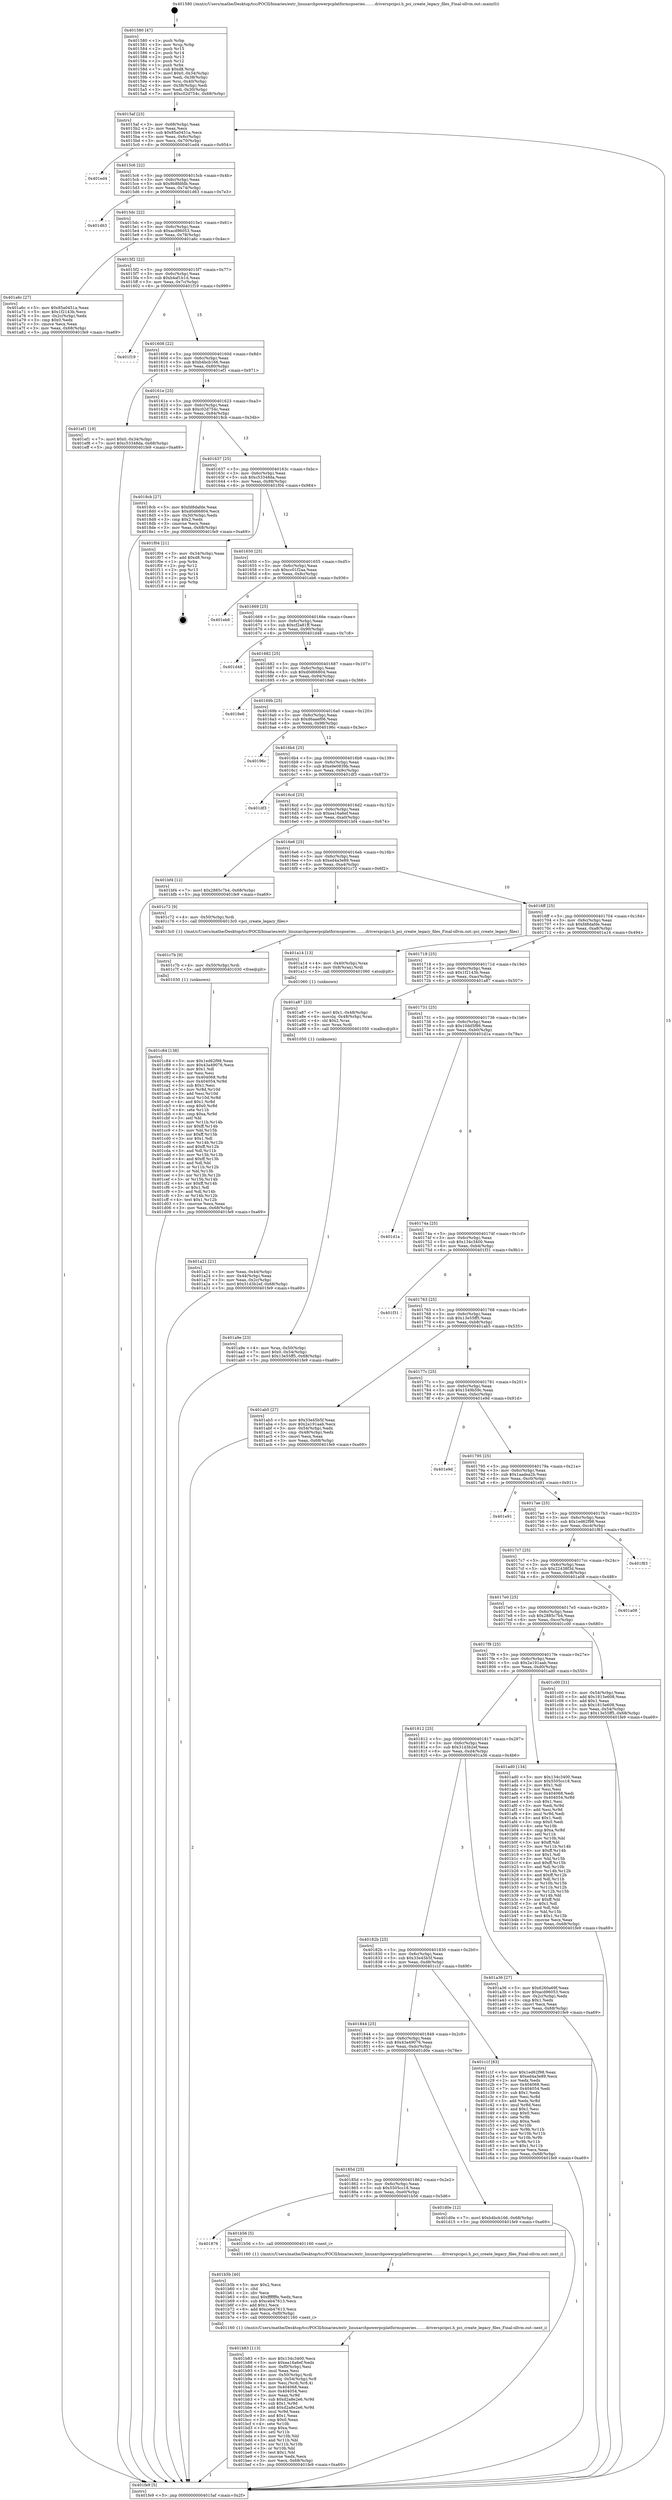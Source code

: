 digraph "0x401580" {
  label = "0x401580 (/mnt/c/Users/mathe/Desktop/tcc/POCII/binaries/extr_linuxarchpowerpcplatformspseries........driverspcipci.h_pci_create_legacy_files_Final-ollvm.out::main(0))"
  labelloc = "t"
  node[shape=record]

  Entry [label="",width=0.3,height=0.3,shape=circle,fillcolor=black,style=filled]
  "0x4015af" [label="{
     0x4015af [23]\l
     | [instrs]\l
     &nbsp;&nbsp;0x4015af \<+3\>: mov -0x68(%rbp),%eax\l
     &nbsp;&nbsp;0x4015b2 \<+2\>: mov %eax,%ecx\l
     &nbsp;&nbsp;0x4015b4 \<+6\>: sub $0x85a0451a,%ecx\l
     &nbsp;&nbsp;0x4015ba \<+3\>: mov %eax,-0x6c(%rbp)\l
     &nbsp;&nbsp;0x4015bd \<+3\>: mov %ecx,-0x70(%rbp)\l
     &nbsp;&nbsp;0x4015c0 \<+6\>: je 0000000000401ed4 \<main+0x954\>\l
  }"]
  "0x401ed4" [label="{
     0x401ed4\l
  }", style=dashed]
  "0x4015c6" [label="{
     0x4015c6 [22]\l
     | [instrs]\l
     &nbsp;&nbsp;0x4015c6 \<+5\>: jmp 00000000004015cb \<main+0x4b\>\l
     &nbsp;&nbsp;0x4015cb \<+3\>: mov -0x6c(%rbp),%eax\l
     &nbsp;&nbsp;0x4015ce \<+5\>: sub $0x9b8fdfdb,%eax\l
     &nbsp;&nbsp;0x4015d3 \<+3\>: mov %eax,-0x74(%rbp)\l
     &nbsp;&nbsp;0x4015d6 \<+6\>: je 0000000000401d63 \<main+0x7e3\>\l
  }"]
  Exit [label="",width=0.3,height=0.3,shape=circle,fillcolor=black,style=filled,peripheries=2]
  "0x401d63" [label="{
     0x401d63\l
  }", style=dashed]
  "0x4015dc" [label="{
     0x4015dc [22]\l
     | [instrs]\l
     &nbsp;&nbsp;0x4015dc \<+5\>: jmp 00000000004015e1 \<main+0x61\>\l
     &nbsp;&nbsp;0x4015e1 \<+3\>: mov -0x6c(%rbp),%eax\l
     &nbsp;&nbsp;0x4015e4 \<+5\>: sub $0xacd96053,%eax\l
     &nbsp;&nbsp;0x4015e9 \<+3\>: mov %eax,-0x78(%rbp)\l
     &nbsp;&nbsp;0x4015ec \<+6\>: je 0000000000401a6c \<main+0x4ec\>\l
  }"]
  "0x401c84" [label="{
     0x401c84 [138]\l
     | [instrs]\l
     &nbsp;&nbsp;0x401c84 \<+5\>: mov $0x1ed62f98,%eax\l
     &nbsp;&nbsp;0x401c89 \<+5\>: mov $0x43a49076,%ecx\l
     &nbsp;&nbsp;0x401c8e \<+2\>: mov $0x1,%dl\l
     &nbsp;&nbsp;0x401c90 \<+2\>: xor %esi,%esi\l
     &nbsp;&nbsp;0x401c92 \<+8\>: mov 0x404068,%r8d\l
     &nbsp;&nbsp;0x401c9a \<+8\>: mov 0x404054,%r9d\l
     &nbsp;&nbsp;0x401ca2 \<+3\>: sub $0x1,%esi\l
     &nbsp;&nbsp;0x401ca5 \<+3\>: mov %r8d,%r10d\l
     &nbsp;&nbsp;0x401ca8 \<+3\>: add %esi,%r10d\l
     &nbsp;&nbsp;0x401cab \<+4\>: imul %r10d,%r8d\l
     &nbsp;&nbsp;0x401caf \<+4\>: and $0x1,%r8d\l
     &nbsp;&nbsp;0x401cb3 \<+4\>: cmp $0x0,%r8d\l
     &nbsp;&nbsp;0x401cb7 \<+4\>: sete %r11b\l
     &nbsp;&nbsp;0x401cbb \<+4\>: cmp $0xa,%r9d\l
     &nbsp;&nbsp;0x401cbf \<+3\>: setl %bl\l
     &nbsp;&nbsp;0x401cc2 \<+3\>: mov %r11b,%r14b\l
     &nbsp;&nbsp;0x401cc5 \<+4\>: xor $0xff,%r14b\l
     &nbsp;&nbsp;0x401cc9 \<+3\>: mov %bl,%r15b\l
     &nbsp;&nbsp;0x401ccc \<+4\>: xor $0xff,%r15b\l
     &nbsp;&nbsp;0x401cd0 \<+3\>: xor $0x1,%dl\l
     &nbsp;&nbsp;0x401cd3 \<+3\>: mov %r14b,%r12b\l
     &nbsp;&nbsp;0x401cd6 \<+4\>: and $0xff,%r12b\l
     &nbsp;&nbsp;0x401cda \<+3\>: and %dl,%r11b\l
     &nbsp;&nbsp;0x401cdd \<+3\>: mov %r15b,%r13b\l
     &nbsp;&nbsp;0x401ce0 \<+4\>: and $0xff,%r13b\l
     &nbsp;&nbsp;0x401ce4 \<+2\>: and %dl,%bl\l
     &nbsp;&nbsp;0x401ce6 \<+3\>: or %r11b,%r12b\l
     &nbsp;&nbsp;0x401ce9 \<+3\>: or %bl,%r13b\l
     &nbsp;&nbsp;0x401cec \<+3\>: xor %r13b,%r12b\l
     &nbsp;&nbsp;0x401cef \<+3\>: or %r15b,%r14b\l
     &nbsp;&nbsp;0x401cf2 \<+4\>: xor $0xff,%r14b\l
     &nbsp;&nbsp;0x401cf6 \<+3\>: or $0x1,%dl\l
     &nbsp;&nbsp;0x401cf9 \<+3\>: and %dl,%r14b\l
     &nbsp;&nbsp;0x401cfc \<+3\>: or %r14b,%r12b\l
     &nbsp;&nbsp;0x401cff \<+4\>: test $0x1,%r12b\l
     &nbsp;&nbsp;0x401d03 \<+3\>: cmovne %ecx,%eax\l
     &nbsp;&nbsp;0x401d06 \<+3\>: mov %eax,-0x68(%rbp)\l
     &nbsp;&nbsp;0x401d09 \<+5\>: jmp 0000000000401fe9 \<main+0xa69\>\l
  }"]
  "0x401a6c" [label="{
     0x401a6c [27]\l
     | [instrs]\l
     &nbsp;&nbsp;0x401a6c \<+5\>: mov $0x85a0451a,%eax\l
     &nbsp;&nbsp;0x401a71 \<+5\>: mov $0x1f2143b,%ecx\l
     &nbsp;&nbsp;0x401a76 \<+3\>: mov -0x2c(%rbp),%edx\l
     &nbsp;&nbsp;0x401a79 \<+3\>: cmp $0x0,%edx\l
     &nbsp;&nbsp;0x401a7c \<+3\>: cmove %ecx,%eax\l
     &nbsp;&nbsp;0x401a7f \<+3\>: mov %eax,-0x68(%rbp)\l
     &nbsp;&nbsp;0x401a82 \<+5\>: jmp 0000000000401fe9 \<main+0xa69\>\l
  }"]
  "0x4015f2" [label="{
     0x4015f2 [22]\l
     | [instrs]\l
     &nbsp;&nbsp;0x4015f2 \<+5\>: jmp 00000000004015f7 \<main+0x77\>\l
     &nbsp;&nbsp;0x4015f7 \<+3\>: mov -0x6c(%rbp),%eax\l
     &nbsp;&nbsp;0x4015fa \<+5\>: sub $0xb4af1b1d,%eax\l
     &nbsp;&nbsp;0x4015ff \<+3\>: mov %eax,-0x7c(%rbp)\l
     &nbsp;&nbsp;0x401602 \<+6\>: je 0000000000401f19 \<main+0x999\>\l
  }"]
  "0x401c7b" [label="{
     0x401c7b [9]\l
     | [instrs]\l
     &nbsp;&nbsp;0x401c7b \<+4\>: mov -0x50(%rbp),%rdi\l
     &nbsp;&nbsp;0x401c7f \<+5\>: call 0000000000401030 \<free@plt\>\l
     | [calls]\l
     &nbsp;&nbsp;0x401030 \{1\} (unknown)\l
  }"]
  "0x401f19" [label="{
     0x401f19\l
  }", style=dashed]
  "0x401608" [label="{
     0x401608 [22]\l
     | [instrs]\l
     &nbsp;&nbsp;0x401608 \<+5\>: jmp 000000000040160d \<main+0x8d\>\l
     &nbsp;&nbsp;0x40160d \<+3\>: mov -0x6c(%rbp),%eax\l
     &nbsp;&nbsp;0x401610 \<+5\>: sub $0xb4bcb166,%eax\l
     &nbsp;&nbsp;0x401615 \<+3\>: mov %eax,-0x80(%rbp)\l
     &nbsp;&nbsp;0x401618 \<+6\>: je 0000000000401ef1 \<main+0x971\>\l
  }"]
  "0x401b83" [label="{
     0x401b83 [113]\l
     | [instrs]\l
     &nbsp;&nbsp;0x401b83 \<+5\>: mov $0x134c3400,%ecx\l
     &nbsp;&nbsp;0x401b88 \<+5\>: mov $0xea16a6ef,%edx\l
     &nbsp;&nbsp;0x401b8d \<+6\>: mov -0xf0(%rbp),%esi\l
     &nbsp;&nbsp;0x401b93 \<+3\>: imul %eax,%esi\l
     &nbsp;&nbsp;0x401b96 \<+4\>: mov -0x50(%rbp),%rdi\l
     &nbsp;&nbsp;0x401b9a \<+4\>: movslq -0x54(%rbp),%r8\l
     &nbsp;&nbsp;0x401b9e \<+4\>: mov %esi,(%rdi,%r8,4)\l
     &nbsp;&nbsp;0x401ba2 \<+7\>: mov 0x404068,%eax\l
     &nbsp;&nbsp;0x401ba9 \<+7\>: mov 0x404054,%esi\l
     &nbsp;&nbsp;0x401bb0 \<+3\>: mov %eax,%r9d\l
     &nbsp;&nbsp;0x401bb3 \<+7\>: sub $0xd2a8e2e6,%r9d\l
     &nbsp;&nbsp;0x401bba \<+4\>: sub $0x1,%r9d\l
     &nbsp;&nbsp;0x401bbe \<+7\>: add $0xd2a8e2e6,%r9d\l
     &nbsp;&nbsp;0x401bc5 \<+4\>: imul %r9d,%eax\l
     &nbsp;&nbsp;0x401bc9 \<+3\>: and $0x1,%eax\l
     &nbsp;&nbsp;0x401bcc \<+3\>: cmp $0x0,%eax\l
     &nbsp;&nbsp;0x401bcf \<+4\>: sete %r10b\l
     &nbsp;&nbsp;0x401bd3 \<+3\>: cmp $0xa,%esi\l
     &nbsp;&nbsp;0x401bd6 \<+4\>: setl %r11b\l
     &nbsp;&nbsp;0x401bda \<+3\>: mov %r10b,%bl\l
     &nbsp;&nbsp;0x401bdd \<+3\>: and %r11b,%bl\l
     &nbsp;&nbsp;0x401be0 \<+3\>: xor %r11b,%r10b\l
     &nbsp;&nbsp;0x401be3 \<+3\>: or %r10b,%bl\l
     &nbsp;&nbsp;0x401be6 \<+3\>: test $0x1,%bl\l
     &nbsp;&nbsp;0x401be9 \<+3\>: cmovne %edx,%ecx\l
     &nbsp;&nbsp;0x401bec \<+3\>: mov %ecx,-0x68(%rbp)\l
     &nbsp;&nbsp;0x401bef \<+5\>: jmp 0000000000401fe9 \<main+0xa69\>\l
  }"]
  "0x401ef1" [label="{
     0x401ef1 [19]\l
     | [instrs]\l
     &nbsp;&nbsp;0x401ef1 \<+7\>: movl $0x0,-0x34(%rbp)\l
     &nbsp;&nbsp;0x401ef8 \<+7\>: movl $0xc53348da,-0x68(%rbp)\l
     &nbsp;&nbsp;0x401eff \<+5\>: jmp 0000000000401fe9 \<main+0xa69\>\l
  }"]
  "0x40161e" [label="{
     0x40161e [25]\l
     | [instrs]\l
     &nbsp;&nbsp;0x40161e \<+5\>: jmp 0000000000401623 \<main+0xa3\>\l
     &nbsp;&nbsp;0x401623 \<+3\>: mov -0x6c(%rbp),%eax\l
     &nbsp;&nbsp;0x401626 \<+5\>: sub $0xc02d754c,%eax\l
     &nbsp;&nbsp;0x40162b \<+6\>: mov %eax,-0x84(%rbp)\l
     &nbsp;&nbsp;0x401631 \<+6\>: je 00000000004018cb \<main+0x34b\>\l
  }"]
  "0x401b5b" [label="{
     0x401b5b [40]\l
     | [instrs]\l
     &nbsp;&nbsp;0x401b5b \<+5\>: mov $0x2,%ecx\l
     &nbsp;&nbsp;0x401b60 \<+1\>: cltd\l
     &nbsp;&nbsp;0x401b61 \<+2\>: idiv %ecx\l
     &nbsp;&nbsp;0x401b63 \<+6\>: imul $0xfffffffe,%edx,%ecx\l
     &nbsp;&nbsp;0x401b69 \<+6\>: sub $0xceb47613,%ecx\l
     &nbsp;&nbsp;0x401b6f \<+3\>: add $0x1,%ecx\l
     &nbsp;&nbsp;0x401b72 \<+6\>: add $0xceb47613,%ecx\l
     &nbsp;&nbsp;0x401b78 \<+6\>: mov %ecx,-0xf0(%rbp)\l
     &nbsp;&nbsp;0x401b7e \<+5\>: call 0000000000401160 \<next_i\>\l
     | [calls]\l
     &nbsp;&nbsp;0x401160 \{1\} (/mnt/c/Users/mathe/Desktop/tcc/POCII/binaries/extr_linuxarchpowerpcplatformspseries........driverspcipci.h_pci_create_legacy_files_Final-ollvm.out::next_i)\l
  }"]
  "0x4018cb" [label="{
     0x4018cb [27]\l
     | [instrs]\l
     &nbsp;&nbsp;0x4018cb \<+5\>: mov $0xfd8dafde,%eax\l
     &nbsp;&nbsp;0x4018d0 \<+5\>: mov $0xd0d66804,%ecx\l
     &nbsp;&nbsp;0x4018d5 \<+3\>: mov -0x30(%rbp),%edx\l
     &nbsp;&nbsp;0x4018d8 \<+3\>: cmp $0x2,%edx\l
     &nbsp;&nbsp;0x4018db \<+3\>: cmovne %ecx,%eax\l
     &nbsp;&nbsp;0x4018de \<+3\>: mov %eax,-0x68(%rbp)\l
     &nbsp;&nbsp;0x4018e1 \<+5\>: jmp 0000000000401fe9 \<main+0xa69\>\l
  }"]
  "0x401637" [label="{
     0x401637 [25]\l
     | [instrs]\l
     &nbsp;&nbsp;0x401637 \<+5\>: jmp 000000000040163c \<main+0xbc\>\l
     &nbsp;&nbsp;0x40163c \<+3\>: mov -0x6c(%rbp),%eax\l
     &nbsp;&nbsp;0x40163f \<+5\>: sub $0xc53348da,%eax\l
     &nbsp;&nbsp;0x401644 \<+6\>: mov %eax,-0x88(%rbp)\l
     &nbsp;&nbsp;0x40164a \<+6\>: je 0000000000401f04 \<main+0x984\>\l
  }"]
  "0x401fe9" [label="{
     0x401fe9 [5]\l
     | [instrs]\l
     &nbsp;&nbsp;0x401fe9 \<+5\>: jmp 00000000004015af \<main+0x2f\>\l
  }"]
  "0x401580" [label="{
     0x401580 [47]\l
     | [instrs]\l
     &nbsp;&nbsp;0x401580 \<+1\>: push %rbp\l
     &nbsp;&nbsp;0x401581 \<+3\>: mov %rsp,%rbp\l
     &nbsp;&nbsp;0x401584 \<+2\>: push %r15\l
     &nbsp;&nbsp;0x401586 \<+2\>: push %r14\l
     &nbsp;&nbsp;0x401588 \<+2\>: push %r13\l
     &nbsp;&nbsp;0x40158a \<+2\>: push %r12\l
     &nbsp;&nbsp;0x40158c \<+1\>: push %rbx\l
     &nbsp;&nbsp;0x40158d \<+7\>: sub $0xd8,%rsp\l
     &nbsp;&nbsp;0x401594 \<+7\>: movl $0x0,-0x34(%rbp)\l
     &nbsp;&nbsp;0x40159b \<+3\>: mov %edi,-0x38(%rbp)\l
     &nbsp;&nbsp;0x40159e \<+4\>: mov %rsi,-0x40(%rbp)\l
     &nbsp;&nbsp;0x4015a2 \<+3\>: mov -0x38(%rbp),%edi\l
     &nbsp;&nbsp;0x4015a5 \<+3\>: mov %edi,-0x30(%rbp)\l
     &nbsp;&nbsp;0x4015a8 \<+7\>: movl $0xc02d754c,-0x68(%rbp)\l
  }"]
  "0x401876" [label="{
     0x401876\l
  }", style=dashed]
  "0x401f04" [label="{
     0x401f04 [21]\l
     | [instrs]\l
     &nbsp;&nbsp;0x401f04 \<+3\>: mov -0x34(%rbp),%eax\l
     &nbsp;&nbsp;0x401f07 \<+7\>: add $0xd8,%rsp\l
     &nbsp;&nbsp;0x401f0e \<+1\>: pop %rbx\l
     &nbsp;&nbsp;0x401f0f \<+2\>: pop %r12\l
     &nbsp;&nbsp;0x401f11 \<+2\>: pop %r13\l
     &nbsp;&nbsp;0x401f13 \<+2\>: pop %r14\l
     &nbsp;&nbsp;0x401f15 \<+2\>: pop %r15\l
     &nbsp;&nbsp;0x401f17 \<+1\>: pop %rbp\l
     &nbsp;&nbsp;0x401f18 \<+1\>: ret\l
  }"]
  "0x401650" [label="{
     0x401650 [25]\l
     | [instrs]\l
     &nbsp;&nbsp;0x401650 \<+5\>: jmp 0000000000401655 \<main+0xd5\>\l
     &nbsp;&nbsp;0x401655 \<+3\>: mov -0x6c(%rbp),%eax\l
     &nbsp;&nbsp;0x401658 \<+5\>: sub $0xcc01f2aa,%eax\l
     &nbsp;&nbsp;0x40165d \<+6\>: mov %eax,-0x8c(%rbp)\l
     &nbsp;&nbsp;0x401663 \<+6\>: je 0000000000401eb6 \<main+0x936\>\l
  }"]
  "0x401b56" [label="{
     0x401b56 [5]\l
     | [instrs]\l
     &nbsp;&nbsp;0x401b56 \<+5\>: call 0000000000401160 \<next_i\>\l
     | [calls]\l
     &nbsp;&nbsp;0x401160 \{1\} (/mnt/c/Users/mathe/Desktop/tcc/POCII/binaries/extr_linuxarchpowerpcplatformspseries........driverspcipci.h_pci_create_legacy_files_Final-ollvm.out::next_i)\l
  }"]
  "0x401eb6" [label="{
     0x401eb6\l
  }", style=dashed]
  "0x401669" [label="{
     0x401669 [25]\l
     | [instrs]\l
     &nbsp;&nbsp;0x401669 \<+5\>: jmp 000000000040166e \<main+0xee\>\l
     &nbsp;&nbsp;0x40166e \<+3\>: mov -0x6c(%rbp),%eax\l
     &nbsp;&nbsp;0x401671 \<+5\>: sub $0xcf2a81ff,%eax\l
     &nbsp;&nbsp;0x401676 \<+6\>: mov %eax,-0x90(%rbp)\l
     &nbsp;&nbsp;0x40167c \<+6\>: je 0000000000401d48 \<main+0x7c8\>\l
  }"]
  "0x40185d" [label="{
     0x40185d [25]\l
     | [instrs]\l
     &nbsp;&nbsp;0x40185d \<+5\>: jmp 0000000000401862 \<main+0x2e2\>\l
     &nbsp;&nbsp;0x401862 \<+3\>: mov -0x6c(%rbp),%eax\l
     &nbsp;&nbsp;0x401865 \<+5\>: sub $0x5505cc18,%eax\l
     &nbsp;&nbsp;0x40186a \<+6\>: mov %eax,-0xe0(%rbp)\l
     &nbsp;&nbsp;0x401870 \<+6\>: je 0000000000401b56 \<main+0x5d6\>\l
  }"]
  "0x401d48" [label="{
     0x401d48\l
  }", style=dashed]
  "0x401682" [label="{
     0x401682 [25]\l
     | [instrs]\l
     &nbsp;&nbsp;0x401682 \<+5\>: jmp 0000000000401687 \<main+0x107\>\l
     &nbsp;&nbsp;0x401687 \<+3\>: mov -0x6c(%rbp),%eax\l
     &nbsp;&nbsp;0x40168a \<+5\>: sub $0xd0d66804,%eax\l
     &nbsp;&nbsp;0x40168f \<+6\>: mov %eax,-0x94(%rbp)\l
     &nbsp;&nbsp;0x401695 \<+6\>: je 00000000004018e6 \<main+0x366\>\l
  }"]
  "0x401d0e" [label="{
     0x401d0e [12]\l
     | [instrs]\l
     &nbsp;&nbsp;0x401d0e \<+7\>: movl $0xb4bcb166,-0x68(%rbp)\l
     &nbsp;&nbsp;0x401d15 \<+5\>: jmp 0000000000401fe9 \<main+0xa69\>\l
  }"]
  "0x4018e6" [label="{
     0x4018e6\l
  }", style=dashed]
  "0x40169b" [label="{
     0x40169b [25]\l
     | [instrs]\l
     &nbsp;&nbsp;0x40169b \<+5\>: jmp 00000000004016a0 \<main+0x120\>\l
     &nbsp;&nbsp;0x4016a0 \<+3\>: mov -0x6c(%rbp),%eax\l
     &nbsp;&nbsp;0x4016a3 \<+5\>: sub $0xd6aaef06,%eax\l
     &nbsp;&nbsp;0x4016a8 \<+6\>: mov %eax,-0x98(%rbp)\l
     &nbsp;&nbsp;0x4016ae \<+6\>: je 000000000040196c \<main+0x3ec\>\l
  }"]
  "0x401844" [label="{
     0x401844 [25]\l
     | [instrs]\l
     &nbsp;&nbsp;0x401844 \<+5\>: jmp 0000000000401849 \<main+0x2c9\>\l
     &nbsp;&nbsp;0x401849 \<+3\>: mov -0x6c(%rbp),%eax\l
     &nbsp;&nbsp;0x40184c \<+5\>: sub $0x43a49076,%eax\l
     &nbsp;&nbsp;0x401851 \<+6\>: mov %eax,-0xdc(%rbp)\l
     &nbsp;&nbsp;0x401857 \<+6\>: je 0000000000401d0e \<main+0x78e\>\l
  }"]
  "0x40196c" [label="{
     0x40196c\l
  }", style=dashed]
  "0x4016b4" [label="{
     0x4016b4 [25]\l
     | [instrs]\l
     &nbsp;&nbsp;0x4016b4 \<+5\>: jmp 00000000004016b9 \<main+0x139\>\l
     &nbsp;&nbsp;0x4016b9 \<+3\>: mov -0x6c(%rbp),%eax\l
     &nbsp;&nbsp;0x4016bc \<+5\>: sub $0xe9e0839b,%eax\l
     &nbsp;&nbsp;0x4016c1 \<+6\>: mov %eax,-0x9c(%rbp)\l
     &nbsp;&nbsp;0x4016c7 \<+6\>: je 0000000000401df3 \<main+0x873\>\l
  }"]
  "0x401c1f" [label="{
     0x401c1f [83]\l
     | [instrs]\l
     &nbsp;&nbsp;0x401c1f \<+5\>: mov $0x1ed62f98,%eax\l
     &nbsp;&nbsp;0x401c24 \<+5\>: mov $0xed4a3e89,%ecx\l
     &nbsp;&nbsp;0x401c29 \<+2\>: xor %edx,%edx\l
     &nbsp;&nbsp;0x401c2b \<+7\>: mov 0x404068,%esi\l
     &nbsp;&nbsp;0x401c32 \<+7\>: mov 0x404054,%edi\l
     &nbsp;&nbsp;0x401c39 \<+3\>: sub $0x1,%edx\l
     &nbsp;&nbsp;0x401c3c \<+3\>: mov %esi,%r8d\l
     &nbsp;&nbsp;0x401c3f \<+3\>: add %edx,%r8d\l
     &nbsp;&nbsp;0x401c42 \<+4\>: imul %r8d,%esi\l
     &nbsp;&nbsp;0x401c46 \<+3\>: and $0x1,%esi\l
     &nbsp;&nbsp;0x401c49 \<+3\>: cmp $0x0,%esi\l
     &nbsp;&nbsp;0x401c4c \<+4\>: sete %r9b\l
     &nbsp;&nbsp;0x401c50 \<+3\>: cmp $0xa,%edi\l
     &nbsp;&nbsp;0x401c53 \<+4\>: setl %r10b\l
     &nbsp;&nbsp;0x401c57 \<+3\>: mov %r9b,%r11b\l
     &nbsp;&nbsp;0x401c5a \<+3\>: and %r10b,%r11b\l
     &nbsp;&nbsp;0x401c5d \<+3\>: xor %r10b,%r9b\l
     &nbsp;&nbsp;0x401c60 \<+3\>: or %r9b,%r11b\l
     &nbsp;&nbsp;0x401c63 \<+4\>: test $0x1,%r11b\l
     &nbsp;&nbsp;0x401c67 \<+3\>: cmovne %ecx,%eax\l
     &nbsp;&nbsp;0x401c6a \<+3\>: mov %eax,-0x68(%rbp)\l
     &nbsp;&nbsp;0x401c6d \<+5\>: jmp 0000000000401fe9 \<main+0xa69\>\l
  }"]
  "0x401df3" [label="{
     0x401df3\l
  }", style=dashed]
  "0x4016cd" [label="{
     0x4016cd [25]\l
     | [instrs]\l
     &nbsp;&nbsp;0x4016cd \<+5\>: jmp 00000000004016d2 \<main+0x152\>\l
     &nbsp;&nbsp;0x4016d2 \<+3\>: mov -0x6c(%rbp),%eax\l
     &nbsp;&nbsp;0x4016d5 \<+5\>: sub $0xea16a6ef,%eax\l
     &nbsp;&nbsp;0x4016da \<+6\>: mov %eax,-0xa0(%rbp)\l
     &nbsp;&nbsp;0x4016e0 \<+6\>: je 0000000000401bf4 \<main+0x674\>\l
  }"]
  "0x401a9e" [label="{
     0x401a9e [23]\l
     | [instrs]\l
     &nbsp;&nbsp;0x401a9e \<+4\>: mov %rax,-0x50(%rbp)\l
     &nbsp;&nbsp;0x401aa2 \<+7\>: movl $0x0,-0x54(%rbp)\l
     &nbsp;&nbsp;0x401aa9 \<+7\>: movl $0x13e55ff5,-0x68(%rbp)\l
     &nbsp;&nbsp;0x401ab0 \<+5\>: jmp 0000000000401fe9 \<main+0xa69\>\l
  }"]
  "0x401bf4" [label="{
     0x401bf4 [12]\l
     | [instrs]\l
     &nbsp;&nbsp;0x401bf4 \<+7\>: movl $0x2885c7b4,-0x68(%rbp)\l
     &nbsp;&nbsp;0x401bfb \<+5\>: jmp 0000000000401fe9 \<main+0xa69\>\l
  }"]
  "0x4016e6" [label="{
     0x4016e6 [25]\l
     | [instrs]\l
     &nbsp;&nbsp;0x4016e6 \<+5\>: jmp 00000000004016eb \<main+0x16b\>\l
     &nbsp;&nbsp;0x4016eb \<+3\>: mov -0x6c(%rbp),%eax\l
     &nbsp;&nbsp;0x4016ee \<+5\>: sub $0xed4a3e89,%eax\l
     &nbsp;&nbsp;0x4016f3 \<+6\>: mov %eax,-0xa4(%rbp)\l
     &nbsp;&nbsp;0x4016f9 \<+6\>: je 0000000000401c72 \<main+0x6f2\>\l
  }"]
  "0x40182b" [label="{
     0x40182b [25]\l
     | [instrs]\l
     &nbsp;&nbsp;0x40182b \<+5\>: jmp 0000000000401830 \<main+0x2b0\>\l
     &nbsp;&nbsp;0x401830 \<+3\>: mov -0x6c(%rbp),%eax\l
     &nbsp;&nbsp;0x401833 \<+5\>: sub $0x33e45b5f,%eax\l
     &nbsp;&nbsp;0x401838 \<+6\>: mov %eax,-0xd8(%rbp)\l
     &nbsp;&nbsp;0x40183e \<+6\>: je 0000000000401c1f \<main+0x69f\>\l
  }"]
  "0x401c72" [label="{
     0x401c72 [9]\l
     | [instrs]\l
     &nbsp;&nbsp;0x401c72 \<+4\>: mov -0x50(%rbp),%rdi\l
     &nbsp;&nbsp;0x401c76 \<+5\>: call 00000000004013c0 \<pci_create_legacy_files\>\l
     | [calls]\l
     &nbsp;&nbsp;0x4013c0 \{1\} (/mnt/c/Users/mathe/Desktop/tcc/POCII/binaries/extr_linuxarchpowerpcplatformspseries........driverspcipci.h_pci_create_legacy_files_Final-ollvm.out::pci_create_legacy_files)\l
  }"]
  "0x4016ff" [label="{
     0x4016ff [25]\l
     | [instrs]\l
     &nbsp;&nbsp;0x4016ff \<+5\>: jmp 0000000000401704 \<main+0x184\>\l
     &nbsp;&nbsp;0x401704 \<+3\>: mov -0x6c(%rbp),%eax\l
     &nbsp;&nbsp;0x401707 \<+5\>: sub $0xfd8dafde,%eax\l
     &nbsp;&nbsp;0x40170c \<+6\>: mov %eax,-0xa8(%rbp)\l
     &nbsp;&nbsp;0x401712 \<+6\>: je 0000000000401a14 \<main+0x494\>\l
  }"]
  "0x401a36" [label="{
     0x401a36 [27]\l
     | [instrs]\l
     &nbsp;&nbsp;0x401a36 \<+5\>: mov $0x6260a69f,%eax\l
     &nbsp;&nbsp;0x401a3b \<+5\>: mov $0xacd96053,%ecx\l
     &nbsp;&nbsp;0x401a40 \<+3\>: mov -0x2c(%rbp),%edx\l
     &nbsp;&nbsp;0x401a43 \<+3\>: cmp $0x1,%edx\l
     &nbsp;&nbsp;0x401a46 \<+3\>: cmovl %ecx,%eax\l
     &nbsp;&nbsp;0x401a49 \<+3\>: mov %eax,-0x68(%rbp)\l
     &nbsp;&nbsp;0x401a4c \<+5\>: jmp 0000000000401fe9 \<main+0xa69\>\l
  }"]
  "0x401a14" [label="{
     0x401a14 [13]\l
     | [instrs]\l
     &nbsp;&nbsp;0x401a14 \<+4\>: mov -0x40(%rbp),%rax\l
     &nbsp;&nbsp;0x401a18 \<+4\>: mov 0x8(%rax),%rdi\l
     &nbsp;&nbsp;0x401a1c \<+5\>: call 0000000000401060 \<atoi@plt\>\l
     | [calls]\l
     &nbsp;&nbsp;0x401060 \{1\} (unknown)\l
  }"]
  "0x401718" [label="{
     0x401718 [25]\l
     | [instrs]\l
     &nbsp;&nbsp;0x401718 \<+5\>: jmp 000000000040171d \<main+0x19d\>\l
     &nbsp;&nbsp;0x40171d \<+3\>: mov -0x6c(%rbp),%eax\l
     &nbsp;&nbsp;0x401720 \<+5\>: sub $0x1f2143b,%eax\l
     &nbsp;&nbsp;0x401725 \<+6\>: mov %eax,-0xac(%rbp)\l
     &nbsp;&nbsp;0x40172b \<+6\>: je 0000000000401a87 \<main+0x507\>\l
  }"]
  "0x401a21" [label="{
     0x401a21 [21]\l
     | [instrs]\l
     &nbsp;&nbsp;0x401a21 \<+3\>: mov %eax,-0x44(%rbp)\l
     &nbsp;&nbsp;0x401a24 \<+3\>: mov -0x44(%rbp),%eax\l
     &nbsp;&nbsp;0x401a27 \<+3\>: mov %eax,-0x2c(%rbp)\l
     &nbsp;&nbsp;0x401a2a \<+7\>: movl $0x31d3b2ef,-0x68(%rbp)\l
     &nbsp;&nbsp;0x401a31 \<+5\>: jmp 0000000000401fe9 \<main+0xa69\>\l
  }"]
  "0x401812" [label="{
     0x401812 [25]\l
     | [instrs]\l
     &nbsp;&nbsp;0x401812 \<+5\>: jmp 0000000000401817 \<main+0x297\>\l
     &nbsp;&nbsp;0x401817 \<+3\>: mov -0x6c(%rbp),%eax\l
     &nbsp;&nbsp;0x40181a \<+5\>: sub $0x31d3b2ef,%eax\l
     &nbsp;&nbsp;0x40181f \<+6\>: mov %eax,-0xd4(%rbp)\l
     &nbsp;&nbsp;0x401825 \<+6\>: je 0000000000401a36 \<main+0x4b6\>\l
  }"]
  "0x401a87" [label="{
     0x401a87 [23]\l
     | [instrs]\l
     &nbsp;&nbsp;0x401a87 \<+7\>: movl $0x1,-0x48(%rbp)\l
     &nbsp;&nbsp;0x401a8e \<+4\>: movslq -0x48(%rbp),%rax\l
     &nbsp;&nbsp;0x401a92 \<+4\>: shl $0x2,%rax\l
     &nbsp;&nbsp;0x401a96 \<+3\>: mov %rax,%rdi\l
     &nbsp;&nbsp;0x401a99 \<+5\>: call 0000000000401050 \<malloc@plt\>\l
     | [calls]\l
     &nbsp;&nbsp;0x401050 \{1\} (unknown)\l
  }"]
  "0x401731" [label="{
     0x401731 [25]\l
     | [instrs]\l
     &nbsp;&nbsp;0x401731 \<+5\>: jmp 0000000000401736 \<main+0x1b6\>\l
     &nbsp;&nbsp;0x401736 \<+3\>: mov -0x6c(%rbp),%eax\l
     &nbsp;&nbsp;0x401739 \<+5\>: sub $0x10dd5f86,%eax\l
     &nbsp;&nbsp;0x40173e \<+6\>: mov %eax,-0xb0(%rbp)\l
     &nbsp;&nbsp;0x401744 \<+6\>: je 0000000000401d1a \<main+0x79a\>\l
  }"]
  "0x401ad0" [label="{
     0x401ad0 [134]\l
     | [instrs]\l
     &nbsp;&nbsp;0x401ad0 \<+5\>: mov $0x134c3400,%eax\l
     &nbsp;&nbsp;0x401ad5 \<+5\>: mov $0x5505cc18,%ecx\l
     &nbsp;&nbsp;0x401ada \<+2\>: mov $0x1,%dl\l
     &nbsp;&nbsp;0x401adc \<+2\>: xor %esi,%esi\l
     &nbsp;&nbsp;0x401ade \<+7\>: mov 0x404068,%edi\l
     &nbsp;&nbsp;0x401ae5 \<+8\>: mov 0x404054,%r8d\l
     &nbsp;&nbsp;0x401aed \<+3\>: sub $0x1,%esi\l
     &nbsp;&nbsp;0x401af0 \<+3\>: mov %edi,%r9d\l
     &nbsp;&nbsp;0x401af3 \<+3\>: add %esi,%r9d\l
     &nbsp;&nbsp;0x401af6 \<+4\>: imul %r9d,%edi\l
     &nbsp;&nbsp;0x401afa \<+3\>: and $0x1,%edi\l
     &nbsp;&nbsp;0x401afd \<+3\>: cmp $0x0,%edi\l
     &nbsp;&nbsp;0x401b00 \<+4\>: sete %r10b\l
     &nbsp;&nbsp;0x401b04 \<+4\>: cmp $0xa,%r8d\l
     &nbsp;&nbsp;0x401b08 \<+4\>: setl %r11b\l
     &nbsp;&nbsp;0x401b0c \<+3\>: mov %r10b,%bl\l
     &nbsp;&nbsp;0x401b0f \<+3\>: xor $0xff,%bl\l
     &nbsp;&nbsp;0x401b12 \<+3\>: mov %r11b,%r14b\l
     &nbsp;&nbsp;0x401b15 \<+4\>: xor $0xff,%r14b\l
     &nbsp;&nbsp;0x401b19 \<+3\>: xor $0x1,%dl\l
     &nbsp;&nbsp;0x401b1c \<+3\>: mov %bl,%r15b\l
     &nbsp;&nbsp;0x401b1f \<+4\>: and $0xff,%r15b\l
     &nbsp;&nbsp;0x401b23 \<+3\>: and %dl,%r10b\l
     &nbsp;&nbsp;0x401b26 \<+3\>: mov %r14b,%r12b\l
     &nbsp;&nbsp;0x401b29 \<+4\>: and $0xff,%r12b\l
     &nbsp;&nbsp;0x401b2d \<+3\>: and %dl,%r11b\l
     &nbsp;&nbsp;0x401b30 \<+3\>: or %r10b,%r15b\l
     &nbsp;&nbsp;0x401b33 \<+3\>: or %r11b,%r12b\l
     &nbsp;&nbsp;0x401b36 \<+3\>: xor %r12b,%r15b\l
     &nbsp;&nbsp;0x401b39 \<+3\>: or %r14b,%bl\l
     &nbsp;&nbsp;0x401b3c \<+3\>: xor $0xff,%bl\l
     &nbsp;&nbsp;0x401b3f \<+3\>: or $0x1,%dl\l
     &nbsp;&nbsp;0x401b42 \<+2\>: and %dl,%bl\l
     &nbsp;&nbsp;0x401b44 \<+3\>: or %bl,%r15b\l
     &nbsp;&nbsp;0x401b47 \<+4\>: test $0x1,%r15b\l
     &nbsp;&nbsp;0x401b4b \<+3\>: cmovne %ecx,%eax\l
     &nbsp;&nbsp;0x401b4e \<+3\>: mov %eax,-0x68(%rbp)\l
     &nbsp;&nbsp;0x401b51 \<+5\>: jmp 0000000000401fe9 \<main+0xa69\>\l
  }"]
  "0x401d1a" [label="{
     0x401d1a\l
  }", style=dashed]
  "0x40174a" [label="{
     0x40174a [25]\l
     | [instrs]\l
     &nbsp;&nbsp;0x40174a \<+5\>: jmp 000000000040174f \<main+0x1cf\>\l
     &nbsp;&nbsp;0x40174f \<+3\>: mov -0x6c(%rbp),%eax\l
     &nbsp;&nbsp;0x401752 \<+5\>: sub $0x134c3400,%eax\l
     &nbsp;&nbsp;0x401757 \<+6\>: mov %eax,-0xb4(%rbp)\l
     &nbsp;&nbsp;0x40175d \<+6\>: je 0000000000401f31 \<main+0x9b1\>\l
  }"]
  "0x4017f9" [label="{
     0x4017f9 [25]\l
     | [instrs]\l
     &nbsp;&nbsp;0x4017f9 \<+5\>: jmp 00000000004017fe \<main+0x27e\>\l
     &nbsp;&nbsp;0x4017fe \<+3\>: mov -0x6c(%rbp),%eax\l
     &nbsp;&nbsp;0x401801 \<+5\>: sub $0x2a191aab,%eax\l
     &nbsp;&nbsp;0x401806 \<+6\>: mov %eax,-0xd0(%rbp)\l
     &nbsp;&nbsp;0x40180c \<+6\>: je 0000000000401ad0 \<main+0x550\>\l
  }"]
  "0x401f31" [label="{
     0x401f31\l
  }", style=dashed]
  "0x401763" [label="{
     0x401763 [25]\l
     | [instrs]\l
     &nbsp;&nbsp;0x401763 \<+5\>: jmp 0000000000401768 \<main+0x1e8\>\l
     &nbsp;&nbsp;0x401768 \<+3\>: mov -0x6c(%rbp),%eax\l
     &nbsp;&nbsp;0x40176b \<+5\>: sub $0x13e55ff5,%eax\l
     &nbsp;&nbsp;0x401770 \<+6\>: mov %eax,-0xb8(%rbp)\l
     &nbsp;&nbsp;0x401776 \<+6\>: je 0000000000401ab5 \<main+0x535\>\l
  }"]
  "0x401c00" [label="{
     0x401c00 [31]\l
     | [instrs]\l
     &nbsp;&nbsp;0x401c00 \<+3\>: mov -0x54(%rbp),%eax\l
     &nbsp;&nbsp;0x401c03 \<+5\>: add $0x1815e608,%eax\l
     &nbsp;&nbsp;0x401c08 \<+3\>: add $0x1,%eax\l
     &nbsp;&nbsp;0x401c0b \<+5\>: sub $0x1815e608,%eax\l
     &nbsp;&nbsp;0x401c10 \<+3\>: mov %eax,-0x54(%rbp)\l
     &nbsp;&nbsp;0x401c13 \<+7\>: movl $0x13e55ff5,-0x68(%rbp)\l
     &nbsp;&nbsp;0x401c1a \<+5\>: jmp 0000000000401fe9 \<main+0xa69\>\l
  }"]
  "0x401ab5" [label="{
     0x401ab5 [27]\l
     | [instrs]\l
     &nbsp;&nbsp;0x401ab5 \<+5\>: mov $0x33e45b5f,%eax\l
     &nbsp;&nbsp;0x401aba \<+5\>: mov $0x2a191aab,%ecx\l
     &nbsp;&nbsp;0x401abf \<+3\>: mov -0x54(%rbp),%edx\l
     &nbsp;&nbsp;0x401ac2 \<+3\>: cmp -0x48(%rbp),%edx\l
     &nbsp;&nbsp;0x401ac5 \<+3\>: cmovl %ecx,%eax\l
     &nbsp;&nbsp;0x401ac8 \<+3\>: mov %eax,-0x68(%rbp)\l
     &nbsp;&nbsp;0x401acb \<+5\>: jmp 0000000000401fe9 \<main+0xa69\>\l
  }"]
  "0x40177c" [label="{
     0x40177c [25]\l
     | [instrs]\l
     &nbsp;&nbsp;0x40177c \<+5\>: jmp 0000000000401781 \<main+0x201\>\l
     &nbsp;&nbsp;0x401781 \<+3\>: mov -0x6c(%rbp),%eax\l
     &nbsp;&nbsp;0x401784 \<+5\>: sub $0x1549b59c,%eax\l
     &nbsp;&nbsp;0x401789 \<+6\>: mov %eax,-0xbc(%rbp)\l
     &nbsp;&nbsp;0x40178f \<+6\>: je 0000000000401e9d \<main+0x91d\>\l
  }"]
  "0x4017e0" [label="{
     0x4017e0 [25]\l
     | [instrs]\l
     &nbsp;&nbsp;0x4017e0 \<+5\>: jmp 00000000004017e5 \<main+0x265\>\l
     &nbsp;&nbsp;0x4017e5 \<+3\>: mov -0x6c(%rbp),%eax\l
     &nbsp;&nbsp;0x4017e8 \<+5\>: sub $0x2885c7b4,%eax\l
     &nbsp;&nbsp;0x4017ed \<+6\>: mov %eax,-0xcc(%rbp)\l
     &nbsp;&nbsp;0x4017f3 \<+6\>: je 0000000000401c00 \<main+0x680\>\l
  }"]
  "0x401e9d" [label="{
     0x401e9d\l
  }", style=dashed]
  "0x401795" [label="{
     0x401795 [25]\l
     | [instrs]\l
     &nbsp;&nbsp;0x401795 \<+5\>: jmp 000000000040179a \<main+0x21a\>\l
     &nbsp;&nbsp;0x40179a \<+3\>: mov -0x6c(%rbp),%eax\l
     &nbsp;&nbsp;0x40179d \<+5\>: sub $0x1aadea2b,%eax\l
     &nbsp;&nbsp;0x4017a2 \<+6\>: mov %eax,-0xc0(%rbp)\l
     &nbsp;&nbsp;0x4017a8 \<+6\>: je 0000000000401e91 \<main+0x911\>\l
  }"]
  "0x401a08" [label="{
     0x401a08\l
  }", style=dashed]
  "0x401e91" [label="{
     0x401e91\l
  }", style=dashed]
  "0x4017ae" [label="{
     0x4017ae [25]\l
     | [instrs]\l
     &nbsp;&nbsp;0x4017ae \<+5\>: jmp 00000000004017b3 \<main+0x233\>\l
     &nbsp;&nbsp;0x4017b3 \<+3\>: mov -0x6c(%rbp),%eax\l
     &nbsp;&nbsp;0x4017b6 \<+5\>: sub $0x1ed62f98,%eax\l
     &nbsp;&nbsp;0x4017bb \<+6\>: mov %eax,-0xc4(%rbp)\l
     &nbsp;&nbsp;0x4017c1 \<+6\>: je 0000000000401f83 \<main+0xa03\>\l
  }"]
  "0x4017c7" [label="{
     0x4017c7 [25]\l
     | [instrs]\l
     &nbsp;&nbsp;0x4017c7 \<+5\>: jmp 00000000004017cc \<main+0x24c\>\l
     &nbsp;&nbsp;0x4017cc \<+3\>: mov -0x6c(%rbp),%eax\l
     &nbsp;&nbsp;0x4017cf \<+5\>: sub $0x22438f3d,%eax\l
     &nbsp;&nbsp;0x4017d4 \<+6\>: mov %eax,-0xc8(%rbp)\l
     &nbsp;&nbsp;0x4017da \<+6\>: je 0000000000401a08 \<main+0x488\>\l
  }"]
  "0x401f83" [label="{
     0x401f83\l
  }", style=dashed]
  Entry -> "0x401580" [label=" 1"]
  "0x4015af" -> "0x401ed4" [label=" 0"]
  "0x4015af" -> "0x4015c6" [label=" 16"]
  "0x401f04" -> Exit [label=" 1"]
  "0x4015c6" -> "0x401d63" [label=" 0"]
  "0x4015c6" -> "0x4015dc" [label=" 16"]
  "0x401ef1" -> "0x401fe9" [label=" 1"]
  "0x4015dc" -> "0x401a6c" [label=" 1"]
  "0x4015dc" -> "0x4015f2" [label=" 15"]
  "0x401d0e" -> "0x401fe9" [label=" 1"]
  "0x4015f2" -> "0x401f19" [label=" 0"]
  "0x4015f2" -> "0x401608" [label=" 15"]
  "0x401c84" -> "0x401fe9" [label=" 1"]
  "0x401608" -> "0x401ef1" [label=" 1"]
  "0x401608" -> "0x40161e" [label=" 14"]
  "0x401c7b" -> "0x401c84" [label=" 1"]
  "0x40161e" -> "0x4018cb" [label=" 1"]
  "0x40161e" -> "0x401637" [label=" 13"]
  "0x4018cb" -> "0x401fe9" [label=" 1"]
  "0x401580" -> "0x4015af" [label=" 1"]
  "0x401fe9" -> "0x4015af" [label=" 15"]
  "0x401c72" -> "0x401c7b" [label=" 1"]
  "0x401637" -> "0x401f04" [label=" 1"]
  "0x401637" -> "0x401650" [label=" 12"]
  "0x401c1f" -> "0x401fe9" [label=" 1"]
  "0x401650" -> "0x401eb6" [label=" 0"]
  "0x401650" -> "0x401669" [label=" 12"]
  "0x401c00" -> "0x401fe9" [label=" 1"]
  "0x401669" -> "0x401d48" [label=" 0"]
  "0x401669" -> "0x401682" [label=" 12"]
  "0x401b83" -> "0x401fe9" [label=" 1"]
  "0x401682" -> "0x4018e6" [label=" 0"]
  "0x401682" -> "0x40169b" [label=" 12"]
  "0x401b5b" -> "0x401b83" [label=" 1"]
  "0x40169b" -> "0x40196c" [label=" 0"]
  "0x40169b" -> "0x4016b4" [label=" 12"]
  "0x40185d" -> "0x401876" [label=" 0"]
  "0x4016b4" -> "0x401df3" [label=" 0"]
  "0x4016b4" -> "0x4016cd" [label=" 12"]
  "0x40185d" -> "0x401b56" [label=" 1"]
  "0x4016cd" -> "0x401bf4" [label=" 1"]
  "0x4016cd" -> "0x4016e6" [label=" 11"]
  "0x401844" -> "0x40185d" [label=" 1"]
  "0x4016e6" -> "0x401c72" [label=" 1"]
  "0x4016e6" -> "0x4016ff" [label=" 10"]
  "0x401844" -> "0x401d0e" [label=" 1"]
  "0x4016ff" -> "0x401a14" [label=" 1"]
  "0x4016ff" -> "0x401718" [label=" 9"]
  "0x401a14" -> "0x401a21" [label=" 1"]
  "0x401a21" -> "0x401fe9" [label=" 1"]
  "0x401b56" -> "0x401b5b" [label=" 1"]
  "0x401718" -> "0x401a87" [label=" 1"]
  "0x401718" -> "0x401731" [label=" 8"]
  "0x40182b" -> "0x401c1f" [label=" 1"]
  "0x401731" -> "0x401d1a" [label=" 0"]
  "0x401731" -> "0x40174a" [label=" 8"]
  "0x401bf4" -> "0x401fe9" [label=" 1"]
  "0x40174a" -> "0x401f31" [label=" 0"]
  "0x40174a" -> "0x401763" [label=" 8"]
  "0x401ab5" -> "0x401fe9" [label=" 2"]
  "0x401763" -> "0x401ab5" [label=" 2"]
  "0x401763" -> "0x40177c" [label=" 6"]
  "0x401a9e" -> "0x401fe9" [label=" 1"]
  "0x40177c" -> "0x401e9d" [label=" 0"]
  "0x40177c" -> "0x401795" [label=" 6"]
  "0x401a6c" -> "0x401fe9" [label=" 1"]
  "0x401795" -> "0x401e91" [label=" 0"]
  "0x401795" -> "0x4017ae" [label=" 6"]
  "0x401a36" -> "0x401fe9" [label=" 1"]
  "0x4017ae" -> "0x401f83" [label=" 0"]
  "0x4017ae" -> "0x4017c7" [label=" 6"]
  "0x401812" -> "0x40182b" [label=" 3"]
  "0x4017c7" -> "0x401a08" [label=" 0"]
  "0x4017c7" -> "0x4017e0" [label=" 6"]
  "0x401a87" -> "0x401a9e" [label=" 1"]
  "0x4017e0" -> "0x401c00" [label=" 1"]
  "0x4017e0" -> "0x4017f9" [label=" 5"]
  "0x401ad0" -> "0x401fe9" [label=" 1"]
  "0x4017f9" -> "0x401ad0" [label=" 1"]
  "0x4017f9" -> "0x401812" [label=" 4"]
  "0x40182b" -> "0x401844" [label=" 2"]
  "0x401812" -> "0x401a36" [label=" 1"]
}
